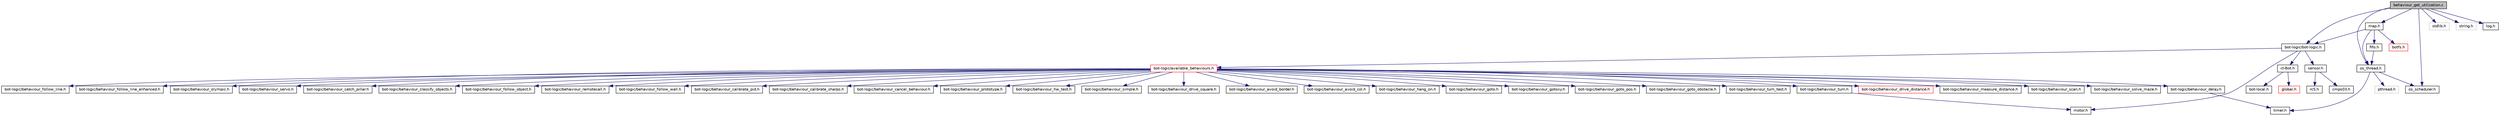 digraph G
{
  edge [fontname="Helvetica",fontsize="10",labelfontname="Helvetica",labelfontsize="10"];
  node [fontname="Helvetica",fontsize="10",shape=record];
  Node1 [label="behaviour_get_utilization.c",height=0.2,width=0.4,color="black", fillcolor="grey75", style="filled" fontcolor="black"];
  Node1 -> Node2 [color="midnightblue",fontsize="10",style="solid",fontname="Helvetica"];
  Node2 [label="bot-logic/bot-logic.h",height=0.2,width=0.4,color="black", fillcolor="white", style="filled",URL="$bot-logic_8h.html",tooltip="High-Level-Routinen fuer die Steuerung des c&#39;t-Bots."];
  Node2 -> Node3 [color="midnightblue",fontsize="10",style="solid",fontname="Helvetica"];
  Node3 [label="ct-Bot.h",height=0.2,width=0.4,color="black", fillcolor="white", style="filled",URL="$ct-Bot_8h.html",tooltip="globale Schalter fuer die einzelnen Bot-Funktionalitaeten"];
  Node3 -> Node4 [color="midnightblue",fontsize="10",style="solid",fontname="Helvetica"];
  Node4 [label="global.h",height=0.2,width=0.4,color="red", fillcolor="white", style="filled",URL="$global_8h.html",tooltip="Allgemeine Definitionen und Datentypen."];
  Node3 -> Node5 [color="midnightblue",fontsize="10",style="solid",fontname="Helvetica"];
  Node5 [label="bot-local.h",height=0.2,width=0.4,color="black", fillcolor="white", style="filled",URL="$bot-local_8h.html",tooltip="Konstanten, die den Bot an reale Umgebungen anpassen."];
  Node2 -> Node6 [color="midnightblue",fontsize="10",style="solid",fontname="Helvetica"];
  Node6 [label="motor.h",height=0.2,width=0.4,color="black", fillcolor="white", style="filled",URL="$motor_8h.html",tooltip="High-Level Routinen fuer die Motorsteuerung des c&#39;t-Bots."];
  Node2 -> Node7 [color="midnightblue",fontsize="10",style="solid",fontname="Helvetica"];
  Node7 [label="sensor.h",height=0.2,width=0.4,color="black", fillcolor="white", style="filled",URL="$sensor_8h.html",tooltip="Architekturunabhaengiger Teil der Sensorsteuerung."];
  Node7 -> Node8 [color="midnightblue",fontsize="10",style="solid",fontname="Helvetica"];
  Node8 [label="rc5.h",height=0.2,width=0.4,color="black", fillcolor="white", style="filled",URL="$rc5_8h.html",tooltip="RC5-Fernbedienung / Basic-Tasten-Handler."];
  Node7 -> Node9 [color="midnightblue",fontsize="10",style="solid",fontname="Helvetica"];
  Node9 [label="cmps03.h",height=0.2,width=0.4,color="black", fillcolor="white", style="filled",URL="$cmps03_8h.html",tooltip="CMPS03-Treiber."];
  Node2 -> Node10 [color="midnightblue",fontsize="10",style="solid",fontname="Helvetica"];
  Node10 [label="bot-logic/available_behaviours.h",height=0.2,width=0.4,color="red", fillcolor="white", style="filled",URL="$available__behaviours_8h.html",tooltip="globale Schalter fuer die einzelnen Verhalten"];
  Node10 -> Node11 [color="midnightblue",fontsize="10",style="solid",fontname="Helvetica"];
  Node11 [label="bot-logic/behaviour_prototype.h",height=0.2,width=0.4,color="black", fillcolor="white", style="filled",URL="$behaviour__prototype_8h.html",tooltip="Rohling fuer eigene Verhalten."];
  Node10 -> Node12 [color="midnightblue",fontsize="10",style="solid",fontname="Helvetica"];
  Node12 [label="bot-logic/behaviour_hw_test.h",height=0.2,width=0.4,color="black", fillcolor="white", style="filled",URL="$behaviour__hw__test_8h.html",tooltip="Testcode fuer die Bot-Hardware (ehemals TEST_AVAILABLE_ANALOG, _DIGITAL, _MOTOR)"];
  Node10 -> Node13 [color="midnightblue",fontsize="10",style="solid",fontname="Helvetica"];
  Node13 [label="bot-logic/behaviour_simple.h",height=0.2,width=0.4,color="black", fillcolor="white", style="filled",URL="$behaviour__simple_8h.html",tooltip="ganz einfache Beispielverhalten Diese Datei sollte der Einstiegspunkt fuer eigene Experimente sein..."];
  Node10 -> Node14 [color="midnightblue",fontsize="10",style="solid",fontname="Helvetica"];
  Node14 [label="bot-logic/behaviour_drive_square.h",height=0.2,width=0.4,color="black", fillcolor="white", style="filled",URL="$behaviour__drive__square_8h.html",tooltip="Bot faehrt im Quadrat."];
  Node10 -> Node15 [color="midnightblue",fontsize="10",style="solid",fontname="Helvetica"];
  Node15 [label="bot-logic/behaviour_avoid_border.h",height=0.2,width=0.4,color="black", fillcolor="white", style="filled",URL="$behaviour__avoid__border_8h.html",tooltip="Vermeide Abgruende."];
  Node10 -> Node16 [color="midnightblue",fontsize="10",style="solid",fontname="Helvetica"];
  Node16 [label="bot-logic/behaviour_avoid_col.h",height=0.2,width=0.4,color="black", fillcolor="white", style="filled",URL="$behaviour__avoid__col_8h.html",tooltip="Vermeide Kollisionen."];
  Node10 -> Node17 [color="midnightblue",fontsize="10",style="solid",fontname="Helvetica"];
  Node17 [label="bot-logic/behaviour_hang_on.h",height=0.2,width=0.4,color="black", fillcolor="white", style="filled",URL="$behaviour__hang__on_8h.html",tooltip="Haengenbleiben Notfallverhalten."];
  Node10 -> Node18 [color="midnightblue",fontsize="10",style="solid",fontname="Helvetica"];
  Node18 [label="bot-logic/behaviour_goto.h",height=0.2,width=0.4,color="black", fillcolor="white", style="filled",URL="$behaviour__goto_8h.html",tooltip="Bot faehrt einen Punkt an."];
  Node10 -> Node19 [color="midnightblue",fontsize="10",style="solid",fontname="Helvetica"];
  Node19 [label="bot-logic/behaviour_gotoxy.h",height=0.2,width=0.4,color="black", fillcolor="white", style="filled",URL="$behaviour__gotoxy_8h.html",tooltip="Bot faehrt eine Position an."];
  Node10 -> Node20 [color="midnightblue",fontsize="10",style="solid",fontname="Helvetica"];
  Node20 [label="bot-logic/behaviour_goto_pos.h",height=0.2,width=0.4,color="black", fillcolor="white", style="filled",URL="$behaviour__goto__pos_8h.html",tooltip="Anfahren einer Position."];
  Node10 -> Node21 [color="midnightblue",fontsize="10",style="solid",fontname="Helvetica"];
  Node21 [label="bot-logic/behaviour_goto_obstacle.h",height=0.2,width=0.4,color="black", fillcolor="white", style="filled",URL="$behaviour__goto__obstacle_8h.html",tooltip="Anfahren eines Hindernisses."];
  Node10 -> Node22 [color="midnightblue",fontsize="10",style="solid",fontname="Helvetica"];
  Node22 [label="bot-logic/behaviour_turn.h",height=0.2,width=0.4,color="black", fillcolor="white", style="filled",URL="$behaviour__turn_8h.html",tooltip="Drehe den Bot."];
  Node22 -> Node6 [color="midnightblue",fontsize="10",style="solid",fontname="Helvetica"];
  Node10 -> Node23 [color="midnightblue",fontsize="10",style="solid",fontname="Helvetica"];
  Node23 [label="bot-logic/behaviour_turn_test.h",height=0.2,width=0.4,color="black", fillcolor="white", style="filled",URL="$behaviour__turn__test_8h.html",tooltip="Fuehrt mehrere Drehungen mit bot_turn() aus und misst die Fehler."];
  Node10 -> Node24 [color="midnightblue",fontsize="10",style="solid",fontname="Helvetica"];
  Node24 [label="bot-logic/behaviour_drive_distance.h",height=0.2,width=0.4,color="red", fillcolor="white", style="filled",URL="$behaviour__drive__distance_8h.html",tooltip="Bot faehrt ein Stueck."];
  Node10 -> Node25 [color="midnightblue",fontsize="10",style="solid",fontname="Helvetica"];
  Node25 [label="bot-logic/behaviour_measure_distance.h",height=0.2,width=0.4,color="black", fillcolor="white", style="filled",URL="$behaviour__measure__distance_8h.html",tooltip="Ermittelt die aktuelle Entfernung eines Hindernisses mit den Distanzsensoren."];
  Node10 -> Node26 [color="midnightblue",fontsize="10",style="solid",fontname="Helvetica"];
  Node26 [label="bot-logic/behaviour_scan.h",height=0.2,width=0.4,color="black", fillcolor="white", style="filled",URL="$behaviour__scan_8h.html",tooltip="Scannt die Umgebung und traegt sie in die Karte ein."];
  Node10 -> Node27 [color="midnightblue",fontsize="10",style="solid",fontname="Helvetica"];
  Node27 [label="bot-logic/behaviour_solve_maze.h",height=0.2,width=0.4,color="black", fillcolor="white", style="filled",URL="$behaviour__solve__maze_8h.html",tooltip="Wandfolger durchs Labyrinth."];
  Node10 -> Node28 [color="midnightblue",fontsize="10",style="solid",fontname="Helvetica"];
  Node28 [label="bot-logic/behaviour_follow_line.h",height=0.2,width=0.4,color="black", fillcolor="white", style="filled",URL="$behaviour__follow__line_8h.html",tooltip="Linienverfolger."];
  Node10 -> Node29 [color="midnightblue",fontsize="10",style="solid",fontname="Helvetica"];
  Node29 [label="bot-logic/behaviour_follow_line_enhanced.h",height=0.2,width=0.4,color="black", fillcolor="white", style="filled",URL="$behaviour__follow__line__enhanced_8h.html",tooltip="erweiterter Linienverfolger, der auch mit Unterbrechungen und Hindernissen klarkommt"];
  Node10 -> Node30 [color="midnightblue",fontsize="10",style="solid",fontname="Helvetica"];
  Node30 [label="bot-logic/behaviour_olympic.h",height=0.2,width=0.4,color="black", fillcolor="white", style="filled",URL="$behaviour__olympic_8h.html",tooltip="Bot sucht Saeulen und faehrt dann Slalom."];
  Node10 -> Node31 [color="midnightblue",fontsize="10",style="solid",fontname="Helvetica"];
  Node31 [label="bot-logic/behaviour_servo.h",height=0.2,width=0.4,color="black", fillcolor="white", style="filled",URL="$behaviour__servo_8h.html",tooltip="kontrolliert die Servos"];
  Node10 -> Node32 [color="midnightblue",fontsize="10",style="solid",fontname="Helvetica"];
  Node32 [label="bot-logic/behaviour_catch_pillar.h",height=0.2,width=0.4,color="black", fillcolor="white", style="filled",URL="$behaviour__catch__pillar_8h.html",tooltip="Sucht nach einer Dose und faengt sie ein."];
  Node10 -> Node33 [color="midnightblue",fontsize="10",style="solid",fontname="Helvetica"];
  Node33 [label="bot-logic/behaviour_classify_objects.h",height=0.2,width=0.4,color="black", fillcolor="white", style="filled",URL="$behaviour__classify__objects_8h.html"];
  Node10 -> Node34 [color="midnightblue",fontsize="10",style="solid",fontname="Helvetica"];
  Node34 [label="bot-logic/behaviour_follow_object.h",height=0.2,width=0.4,color="black", fillcolor="white", style="filled",URL="$behaviour__follow__object_8h.html",tooltip="Verfolgung beweglicher Objekte."];
  Node10 -> Node35 [color="midnightblue",fontsize="10",style="solid",fontname="Helvetica"];
  Node35 [label="bot-logic/behaviour_remotecall.h",height=0.2,width=0.4,color="black", fillcolor="white", style="filled",URL="$behaviour__remotecall_8h.html",tooltip="Ruft auf ein Kommando hin andere Verhalten auf und bestaetigt dann ihre Ausfuehrung."];
  Node10 -> Node36 [color="midnightblue",fontsize="10",style="solid",fontname="Helvetica"];
  Node36 [label="bot-logic/behaviour_follow_wall.h",height=0.2,width=0.4,color="black", fillcolor="white", style="filled",URL="$behaviour__follow__wall_8h.html",tooltip="Wandfolger Explorer."];
  Node10 -> Node37 [color="midnightblue",fontsize="10",style="solid",fontname="Helvetica"];
  Node37 [label="bot-logic/behaviour_calibrate_pid.h",height=0.2,width=0.4,color="black", fillcolor="white", style="filled",URL="$behaviour__calibrate__pid_8h.html",tooltip="Kalibriert die Motorregelung des Bots."];
  Node10 -> Node38 [color="midnightblue",fontsize="10",style="solid",fontname="Helvetica"];
  Node38 [label="bot-logic/behaviour_calibrate_sharps.h",height=0.2,width=0.4,color="black", fillcolor="white", style="filled",URL="$behaviour__calibrate__sharps_8h.html",tooltip="Kalibriert die Distanzsensoren des Bots."];
  Node10 -> Node39 [color="midnightblue",fontsize="10",style="solid",fontname="Helvetica"];
  Node39 [label="bot-logic/behaviour_delay.h",height=0.2,width=0.4,color="black", fillcolor="white", style="filled",URL="$behaviour__delay_8h.html",tooltip="Delay-Routinen als Verhalten."];
  Node39 -> Node40 [color="midnightblue",fontsize="10",style="solid",fontname="Helvetica"];
  Node40 [label="timer.h",height=0.2,width=0.4,color="black", fillcolor="white", style="filled",URL="$timer_8h.html",tooltip="Timer und Zaehler."];
  Node10 -> Node41 [color="midnightblue",fontsize="10",style="solid",fontname="Helvetica"];
  Node41 [label="bot-logic/behaviour_cancel_behaviour.h",height=0.2,width=0.4,color="black", fillcolor="white", style="filled",URL="$behaviour__cancel__behaviour_8h.html",tooltip="Deaktiviert ein anderes Verhalten in Abhaengigkeit einer Check-Funktion."];
  Node1 -> Node42 [color="midnightblue",fontsize="10",style="solid",fontname="Helvetica"];
  Node42 [label="stdlib.h",height=0.2,width=0.4,color="grey75", fillcolor="white", style="filled"];
  Node1 -> Node43 [color="midnightblue",fontsize="10",style="solid",fontname="Helvetica"];
  Node43 [label="string.h",height=0.2,width=0.4,color="grey75", fillcolor="white", style="filled"];
  Node1 -> Node44 [color="midnightblue",fontsize="10",style="solid",fontname="Helvetica"];
  Node44 [label="os_scheduler.h",height=0.2,width=0.4,color="black", fillcolor="white", style="filled",URL="$os__scheduler_8h.html",tooltip="Mini-Scheduler fuer BotOS."];
  Node1 -> Node45 [color="midnightblue",fontsize="10",style="solid",fontname="Helvetica"];
  Node45 [label="os_thread.h",height=0.2,width=0.4,color="black", fillcolor="white", style="filled",URL="$os__thread_8h.html",tooltip="Threadmanagement fuer BotOS."];
  Node45 -> Node46 [color="midnightblue",fontsize="10",style="solid",fontname="Helvetica"];
  Node46 [label="pthread.h",height=0.2,width=0.4,color="grey75", fillcolor="white", style="filled"];
  Node45 -> Node40 [color="midnightblue",fontsize="10",style="solid",fontname="Helvetica"];
  Node45 -> Node44 [color="midnightblue",fontsize="10",style="solid",fontname="Helvetica"];
  Node1 -> Node47 [color="midnightblue",fontsize="10",style="solid",fontname="Helvetica"];
  Node47 [label="log.h",height=0.2,width=0.4,color="black", fillcolor="white", style="filled",URL="$log_8h.html",tooltip="Routinen zum Loggen von Informationen."];
  Node1 -> Node48 [color="midnightblue",fontsize="10",style="solid",fontname="Helvetica"];
  Node48 [label="map.h",height=0.2,width=0.4,color="black", fillcolor="white", style="filled",URL="$map_8h.html",tooltip="Karte."];
  Node48 -> Node2 [color="midnightblue",fontsize="10",style="solid",fontname="Helvetica"];
  Node48 -> Node49 [color="midnightblue",fontsize="10",style="solid",fontname="Helvetica"];
  Node49 [label="fifo.h",height=0.2,width=0.4,color="black", fillcolor="white", style="filled",URL="$fifo_8h.html",tooltip="Implementierung einer FIFO."];
  Node49 -> Node45 [color="midnightblue",fontsize="10",style="solid",fontname="Helvetica"];
  Node48 -> Node45 [color="midnightblue",fontsize="10",style="solid",fontname="Helvetica"];
  Node48 -> Node50 [color="midnightblue",fontsize="10",style="solid",fontname="Helvetica"];
  Node50 [label="botfs.h",height=0.2,width=0.4,color="red", fillcolor="white", style="filled",URL="$botfs_8h.html",tooltip="Dateisystem BotFS."];
}
